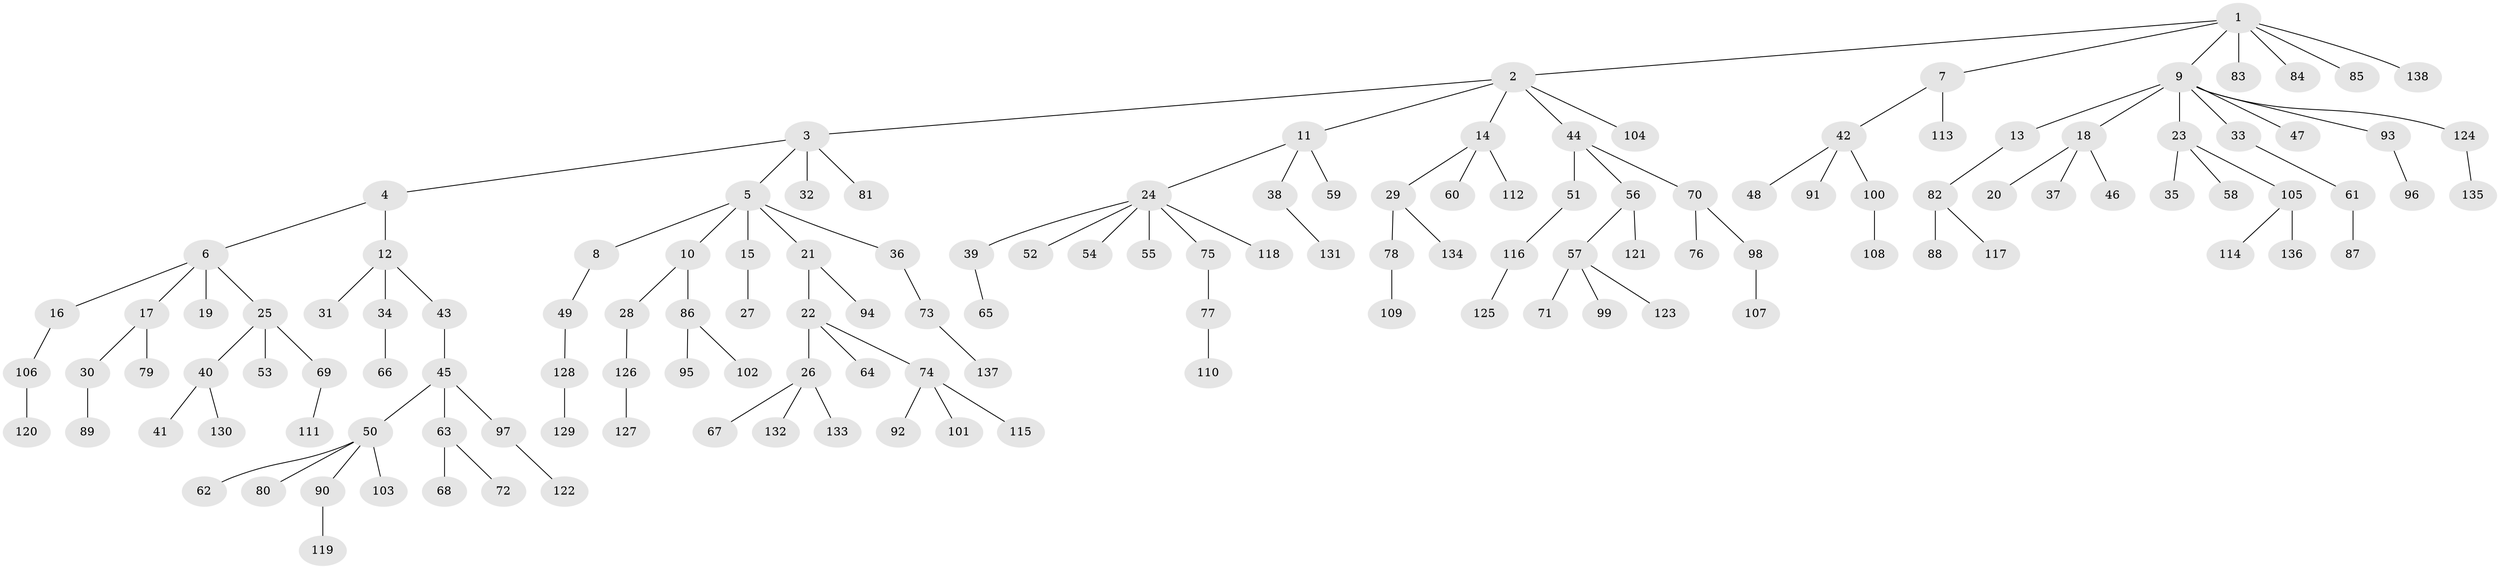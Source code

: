 // coarse degree distribution, {8: 0.019801980198019802, 4: 0.019801980198019802, 5: 0.04950495049504951, 6: 0.0297029702970297, 2: 0.18811881188118812, 10: 0.009900990099009901, 3: 0.07920792079207921, 1: 0.6039603960396039}
// Generated by graph-tools (version 1.1) at 2025/42/03/06/25 10:42:03]
// undirected, 138 vertices, 137 edges
graph export_dot {
graph [start="1"]
  node [color=gray90,style=filled];
  1;
  2;
  3;
  4;
  5;
  6;
  7;
  8;
  9;
  10;
  11;
  12;
  13;
  14;
  15;
  16;
  17;
  18;
  19;
  20;
  21;
  22;
  23;
  24;
  25;
  26;
  27;
  28;
  29;
  30;
  31;
  32;
  33;
  34;
  35;
  36;
  37;
  38;
  39;
  40;
  41;
  42;
  43;
  44;
  45;
  46;
  47;
  48;
  49;
  50;
  51;
  52;
  53;
  54;
  55;
  56;
  57;
  58;
  59;
  60;
  61;
  62;
  63;
  64;
  65;
  66;
  67;
  68;
  69;
  70;
  71;
  72;
  73;
  74;
  75;
  76;
  77;
  78;
  79;
  80;
  81;
  82;
  83;
  84;
  85;
  86;
  87;
  88;
  89;
  90;
  91;
  92;
  93;
  94;
  95;
  96;
  97;
  98;
  99;
  100;
  101;
  102;
  103;
  104;
  105;
  106;
  107;
  108;
  109;
  110;
  111;
  112;
  113;
  114;
  115;
  116;
  117;
  118;
  119;
  120;
  121;
  122;
  123;
  124;
  125;
  126;
  127;
  128;
  129;
  130;
  131;
  132;
  133;
  134;
  135;
  136;
  137;
  138;
  1 -- 2;
  1 -- 7;
  1 -- 9;
  1 -- 83;
  1 -- 84;
  1 -- 85;
  1 -- 138;
  2 -- 3;
  2 -- 11;
  2 -- 14;
  2 -- 44;
  2 -- 104;
  3 -- 4;
  3 -- 5;
  3 -- 32;
  3 -- 81;
  4 -- 6;
  4 -- 12;
  5 -- 8;
  5 -- 10;
  5 -- 15;
  5 -- 21;
  5 -- 36;
  6 -- 16;
  6 -- 17;
  6 -- 19;
  6 -- 25;
  7 -- 42;
  7 -- 113;
  8 -- 49;
  9 -- 13;
  9 -- 18;
  9 -- 23;
  9 -- 33;
  9 -- 47;
  9 -- 93;
  9 -- 124;
  10 -- 28;
  10 -- 86;
  11 -- 24;
  11 -- 38;
  11 -- 59;
  12 -- 31;
  12 -- 34;
  12 -- 43;
  13 -- 82;
  14 -- 29;
  14 -- 60;
  14 -- 112;
  15 -- 27;
  16 -- 106;
  17 -- 30;
  17 -- 79;
  18 -- 20;
  18 -- 37;
  18 -- 46;
  21 -- 22;
  21 -- 94;
  22 -- 26;
  22 -- 64;
  22 -- 74;
  23 -- 35;
  23 -- 58;
  23 -- 105;
  24 -- 39;
  24 -- 52;
  24 -- 54;
  24 -- 55;
  24 -- 75;
  24 -- 118;
  25 -- 40;
  25 -- 53;
  25 -- 69;
  26 -- 67;
  26 -- 132;
  26 -- 133;
  28 -- 126;
  29 -- 78;
  29 -- 134;
  30 -- 89;
  33 -- 61;
  34 -- 66;
  36 -- 73;
  38 -- 131;
  39 -- 65;
  40 -- 41;
  40 -- 130;
  42 -- 48;
  42 -- 91;
  42 -- 100;
  43 -- 45;
  44 -- 51;
  44 -- 56;
  44 -- 70;
  45 -- 50;
  45 -- 63;
  45 -- 97;
  49 -- 128;
  50 -- 62;
  50 -- 80;
  50 -- 90;
  50 -- 103;
  51 -- 116;
  56 -- 57;
  56 -- 121;
  57 -- 71;
  57 -- 99;
  57 -- 123;
  61 -- 87;
  63 -- 68;
  63 -- 72;
  69 -- 111;
  70 -- 76;
  70 -- 98;
  73 -- 137;
  74 -- 92;
  74 -- 101;
  74 -- 115;
  75 -- 77;
  77 -- 110;
  78 -- 109;
  82 -- 88;
  82 -- 117;
  86 -- 95;
  86 -- 102;
  90 -- 119;
  93 -- 96;
  97 -- 122;
  98 -- 107;
  100 -- 108;
  105 -- 114;
  105 -- 136;
  106 -- 120;
  116 -- 125;
  124 -- 135;
  126 -- 127;
  128 -- 129;
}
